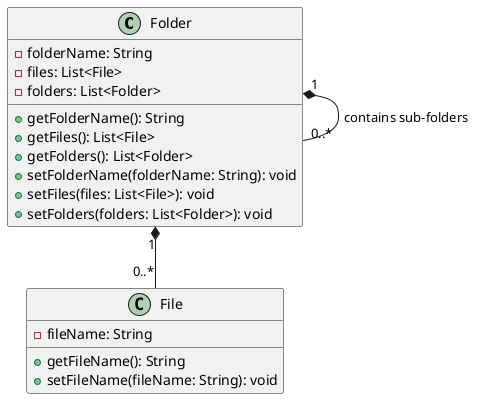 @startuml
'https://plantuml.com/class-diagram

Folder "1" *-- "0..*" File
Folder "1" *-- "0..*" Folder : contains sub-folders

class File{
    -fileName: String

    +getFileName(): String
    +setFileName(fileName: String): void
}

class Folder{
    - folderName: String
    - files: List<File>
    - folders: List<Folder>

    + getFolderName(): String
    + getFiles(): List<File>
    + getFolders(): List<Folder>
    + setFolderName(folderName: String): void
    + setFiles(files: List<File>): void
    + setFolders(folders: List<Folder>): void
}

@enduml
